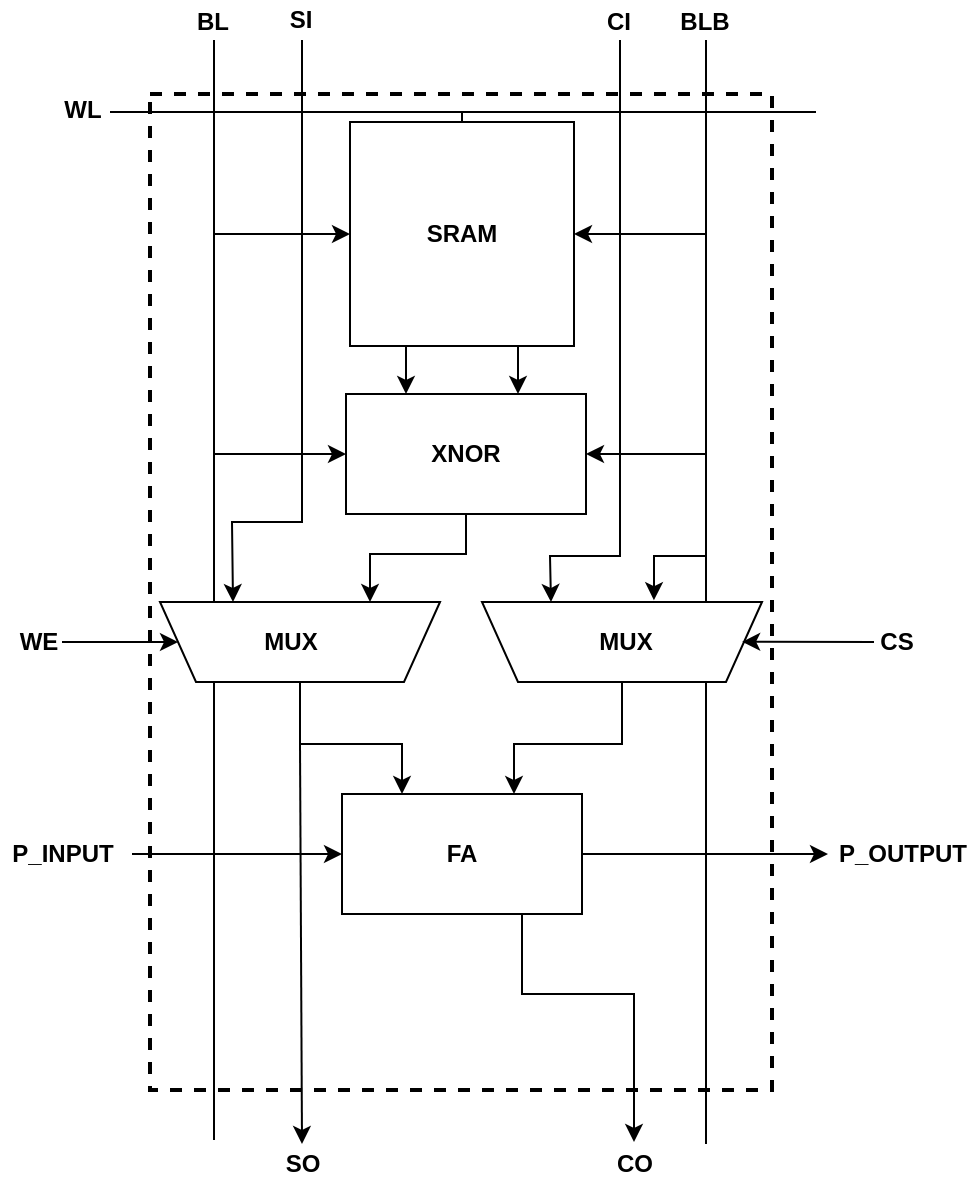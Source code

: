 <mxfile version="17.2.4" type="github">
  <diagram id="6HVer8RZPl2ibDI8MOXv" name="Page-1">
    <mxGraphModel dx="812" dy="475" grid="1" gridSize="1" guides="1" tooltips="1" connect="1" arrows="1" fold="1" page="1" pageScale="1" pageWidth="850" pageHeight="1100" math="0" shadow="0">
      <root>
        <mxCell id="0" />
        <mxCell id="1" parent="0" />
        <mxCell id="eAFTpIqPuFb2c6XRpZHR-206" value="" style="rounded=0;whiteSpace=wrap;html=1;fontColor=default;dashed=1;fillColor=none;strokeWidth=2;" vertex="1" parent="1">
          <mxGeometry x="150" y="49" width="311" height="498" as="geometry" />
        </mxCell>
        <mxCell id="eAFTpIqPuFb2c6XRpZHR-207" value="" style="endArrow=none;html=1;rounded=0;" edge="1" parent="1">
          <mxGeometry width="50" height="50" relative="1" as="geometry">
            <mxPoint x="130" y="58.0" as="sourcePoint" />
            <mxPoint x="483.0" y="58.0" as="targetPoint" />
          </mxGeometry>
        </mxCell>
        <mxCell id="eAFTpIqPuFb2c6XRpZHR-208" value="&lt;font face=&quot;Helvetica&quot;&gt;&lt;b&gt;SRAM&lt;/b&gt;&lt;/font&gt;" style="whiteSpace=wrap;html=1;aspect=fixed;" vertex="1" parent="1">
          <mxGeometry x="250" y="63" width="112" height="112" as="geometry" />
        </mxCell>
        <mxCell id="eAFTpIqPuFb2c6XRpZHR-209" value="&lt;font face=&quot;Helvetica&quot;&gt;&lt;b&gt;XNOR&lt;/b&gt;&lt;/font&gt;" style="rounded=0;whiteSpace=wrap;html=1;fontFamily=Times New Roman;" vertex="1" parent="1">
          <mxGeometry x="248" y="199" width="120" height="60" as="geometry" />
        </mxCell>
        <mxCell id="eAFTpIqPuFb2c6XRpZHR-210" value="&lt;font face=&quot;Helvetica&quot;&gt;&lt;b&gt;FA&lt;/b&gt;&lt;/font&gt;" style="rounded=0;whiteSpace=wrap;html=1;fontFamily=Times New Roman;" vertex="1" parent="1">
          <mxGeometry x="246" y="399" width="120" height="60" as="geometry" />
        </mxCell>
        <mxCell id="eAFTpIqPuFb2c6XRpZHR-211" value="" style="endArrow=classic;html=1;rounded=0;fontFamily=Times New Roman;exitX=0.25;exitY=1;exitDx=0;exitDy=0;entryX=0.25;entryY=0;entryDx=0;entryDy=0;" edge="1" source="eAFTpIqPuFb2c6XRpZHR-208" target="eAFTpIqPuFb2c6XRpZHR-209" parent="1">
          <mxGeometry width="50" height="50" relative="1" as="geometry">
            <mxPoint x="292" y="351" as="sourcePoint" />
            <mxPoint x="342" y="301" as="targetPoint" />
          </mxGeometry>
        </mxCell>
        <mxCell id="eAFTpIqPuFb2c6XRpZHR-212" value="" style="endArrow=classic;html=1;rounded=0;fontFamily=Times New Roman;exitX=0.75;exitY=1;exitDx=0;exitDy=0;" edge="1" source="eAFTpIqPuFb2c6XRpZHR-208" parent="1">
          <mxGeometry width="50" height="50" relative="1" as="geometry">
            <mxPoint x="279" y="176" as="sourcePoint" />
            <mxPoint x="334" y="199" as="targetPoint" />
          </mxGeometry>
        </mxCell>
        <mxCell id="eAFTpIqPuFb2c6XRpZHR-213" value="" style="endArrow=none;html=1;rounded=0;fontFamily=Times New Roman;" edge="1" parent="1">
          <mxGeometry width="50" height="50" relative="1" as="geometry">
            <mxPoint x="182" y="572" as="sourcePoint" />
            <mxPoint x="182" y="22" as="targetPoint" />
          </mxGeometry>
        </mxCell>
        <mxCell id="eAFTpIqPuFb2c6XRpZHR-214" value="" style="endArrow=none;html=1;rounded=0;fontFamily=Times New Roman;" edge="1" parent="1">
          <mxGeometry width="50" height="50" relative="1" as="geometry">
            <mxPoint x="428.0" y="574" as="sourcePoint" />
            <mxPoint x="428.0" y="22" as="targetPoint" />
          </mxGeometry>
        </mxCell>
        <mxCell id="eAFTpIqPuFb2c6XRpZHR-215" value="" style="shape=trapezoid;perimeter=trapezoidPerimeter;whiteSpace=wrap;html=1;fixedSize=1;fontFamily=Times New Roman;rotation=-180;size=18;" vertex="1" parent="1">
          <mxGeometry x="155" y="303" width="140" height="40" as="geometry" />
        </mxCell>
        <mxCell id="eAFTpIqPuFb2c6XRpZHR-216" value="" style="endArrow=classic;html=1;rounded=0;fontFamily=Times New Roman;exitX=0.5;exitY=1;exitDx=0;exitDy=0;entryX=0.25;entryY=1;entryDx=0;entryDy=0;" edge="1" source="eAFTpIqPuFb2c6XRpZHR-209" target="eAFTpIqPuFb2c6XRpZHR-215" parent="1">
          <mxGeometry width="50" height="50" relative="1" as="geometry">
            <mxPoint x="292" y="351" as="sourcePoint" />
            <mxPoint x="342" y="301" as="targetPoint" />
            <Array as="points">
              <mxPoint x="308" y="279" />
              <mxPoint x="260" y="279" />
            </Array>
          </mxGeometry>
        </mxCell>
        <mxCell id="eAFTpIqPuFb2c6XRpZHR-217" value="" style="endArrow=classic;html=1;rounded=0;entryX=0;entryY=0.5;entryDx=0;entryDy=0;" edge="1" target="eAFTpIqPuFb2c6XRpZHR-210" parent="1">
          <mxGeometry width="50" height="50" relative="1" as="geometry">
            <mxPoint x="141" y="429" as="sourcePoint" />
            <mxPoint x="260" y="433" as="targetPoint" />
          </mxGeometry>
        </mxCell>
        <mxCell id="eAFTpIqPuFb2c6XRpZHR-218" value="" style="endArrow=classic;html=1;rounded=0;exitX=0.5;exitY=0;exitDx=0;exitDy=0;entryX=0.25;entryY=0;entryDx=0;entryDy=0;" edge="1" source="eAFTpIqPuFb2c6XRpZHR-215" target="eAFTpIqPuFb2c6XRpZHR-210" parent="1">
          <mxGeometry width="50" height="50" relative="1" as="geometry">
            <mxPoint x="129" y="320" as="sourcePoint" />
            <mxPoint x="179" y="270" as="targetPoint" />
            <Array as="points">
              <mxPoint x="225" y="374" />
              <mxPoint x="276" y="374" />
            </Array>
          </mxGeometry>
        </mxCell>
        <mxCell id="eAFTpIqPuFb2c6XRpZHR-219" value="" style="endArrow=classic;html=1;rounded=0;exitX=0.5;exitY=0;exitDx=0;exitDy=0;entryX=0.25;entryY=0;entryDx=0;entryDy=0;" edge="1" source="eAFTpIqPuFb2c6XRpZHR-220" parent="1">
          <mxGeometry width="50" height="50" relative="1" as="geometry">
            <mxPoint x="379" y="341.5" as="sourcePoint" />
            <mxPoint x="332.0" y="399" as="targetPoint" />
            <Array as="points">
              <mxPoint x="386" y="374" />
              <mxPoint x="332" y="374" />
            </Array>
          </mxGeometry>
        </mxCell>
        <mxCell id="eAFTpIqPuFb2c6XRpZHR-220" value="" style="shape=trapezoid;perimeter=trapezoidPerimeter;whiteSpace=wrap;html=1;fixedSize=1;fontFamily=Times New Roman;rotation=-180;size=18;fontColor=default;" vertex="1" parent="1">
          <mxGeometry x="316" y="303" width="140" height="40" as="geometry" />
        </mxCell>
        <mxCell id="eAFTpIqPuFb2c6XRpZHR-221" value="" style="endArrow=classic;html=1;rounded=0;entryX=0.386;entryY=1.022;entryDx=0;entryDy=0;entryPerimeter=0;" edge="1" target="eAFTpIqPuFb2c6XRpZHR-220" parent="1">
          <mxGeometry width="50" height="50" relative="1" as="geometry">
            <mxPoint x="428.0" y="280" as="sourcePoint" />
            <mxPoint x="190" y="119" as="targetPoint" />
            <Array as="points">
              <mxPoint x="402" y="280" />
              <mxPoint x="402" y="297" />
            </Array>
          </mxGeometry>
        </mxCell>
        <mxCell id="eAFTpIqPuFb2c6XRpZHR-222" value="" style="endArrow=classic;html=1;rounded=0;entryX=0;entryY=0.5;entryDx=0;entryDy=0;" edge="1" target="eAFTpIqPuFb2c6XRpZHR-208" parent="1">
          <mxGeometry width="50" height="50" relative="1" as="geometry">
            <mxPoint x="182" y="119" as="sourcePoint" />
            <mxPoint x="349" y="40" as="targetPoint" />
          </mxGeometry>
        </mxCell>
        <mxCell id="eAFTpIqPuFb2c6XRpZHR-223" value="" style="endArrow=classic;html=1;rounded=0;entryX=1;entryY=0.5;entryDx=0;entryDy=0;" edge="1" target="eAFTpIqPuFb2c6XRpZHR-208" parent="1">
          <mxGeometry width="50" height="50" relative="1" as="geometry">
            <mxPoint x="428.0" y="119" as="sourcePoint" />
            <mxPoint x="325" y="45" as="targetPoint" />
          </mxGeometry>
        </mxCell>
        <mxCell id="eAFTpIqPuFb2c6XRpZHR-224" value="" style="endArrow=classic;html=1;rounded=0;entryX=0;entryY=0.5;entryDx=0;entryDy=0;" edge="1" target="eAFTpIqPuFb2c6XRpZHR-209" parent="1">
          <mxGeometry width="50" height="50" relative="1" as="geometry">
            <mxPoint x="182" y="229" as="sourcePoint" />
            <mxPoint x="283" y="162" as="targetPoint" />
          </mxGeometry>
        </mxCell>
        <mxCell id="eAFTpIqPuFb2c6XRpZHR-225" value="" style="endArrow=classic;html=1;rounded=0;entryX=1;entryY=0.5;entryDx=0;entryDy=0;" edge="1" target="eAFTpIqPuFb2c6XRpZHR-209" parent="1">
          <mxGeometry width="50" height="50" relative="1" as="geometry">
            <mxPoint x="428.0" y="229" as="sourcePoint" />
            <mxPoint x="343" y="187" as="targetPoint" />
          </mxGeometry>
        </mxCell>
        <mxCell id="eAFTpIqPuFb2c6XRpZHR-226" value="" style="endArrow=classic;html=1;rounded=0;" edge="1" parent="1">
          <mxGeometry width="50" height="50" relative="1" as="geometry">
            <mxPoint x="225" y="374" as="sourcePoint" />
            <mxPoint x="226" y="574" as="targetPoint" />
          </mxGeometry>
        </mxCell>
        <mxCell id="eAFTpIqPuFb2c6XRpZHR-227" value="" style="endArrow=classic;html=1;rounded=0;exitX=0.75;exitY=1;exitDx=0;exitDy=0;" edge="1" source="eAFTpIqPuFb2c6XRpZHR-210" parent="1">
          <mxGeometry width="50" height="50" relative="1" as="geometry">
            <mxPoint x="316" y="478" as="sourcePoint" />
            <mxPoint x="392.0" y="573" as="targetPoint" />
            <Array as="points">
              <mxPoint x="336" y="499" />
              <mxPoint x="392" y="499" />
            </Array>
          </mxGeometry>
        </mxCell>
        <mxCell id="eAFTpIqPuFb2c6XRpZHR-228" value="" style="endArrow=classic;html=1;rounded=0;exitX=1;exitY=0.5;exitDx=0;exitDy=0;" edge="1" source="eAFTpIqPuFb2c6XRpZHR-210" parent="1">
          <mxGeometry width="50" height="50" relative="1" as="geometry">
            <mxPoint x="318" y="493" as="sourcePoint" />
            <mxPoint x="489" y="429" as="targetPoint" />
          </mxGeometry>
        </mxCell>
        <mxCell id="eAFTpIqPuFb2c6XRpZHR-229" value="" style="endArrow=none;html=1;rounded=0;entryX=0.5;entryY=0;entryDx=0;entryDy=0;" edge="1" target="eAFTpIqPuFb2c6XRpZHR-208" parent="1">
          <mxGeometry width="50" height="50" relative="1" as="geometry">
            <mxPoint x="306" y="58.0" as="sourcePoint" />
            <mxPoint x="295" y="66" as="targetPoint" />
          </mxGeometry>
        </mxCell>
        <mxCell id="eAFTpIqPuFb2c6XRpZHR-230" value="" style="endArrow=classic;html=1;rounded=0;" edge="1" parent="1">
          <mxGeometry width="50" height="50" relative="1" as="geometry">
            <mxPoint x="226" y="22" as="sourcePoint" />
            <mxPoint x="191.5" y="303" as="targetPoint" />
            <Array as="points">
              <mxPoint x="226" y="263" />
              <mxPoint x="191" y="263" />
            </Array>
          </mxGeometry>
        </mxCell>
        <mxCell id="eAFTpIqPuFb2c6XRpZHR-231" value="" style="endArrow=classic;html=1;rounded=0;" edge="1" parent="1">
          <mxGeometry width="50" height="50" relative="1" as="geometry">
            <mxPoint x="385" y="22" as="sourcePoint" />
            <mxPoint x="350.5" y="303" as="targetPoint" />
            <Array as="points">
              <mxPoint x="385" y="280" />
              <mxPoint x="350" y="280" />
            </Array>
          </mxGeometry>
        </mxCell>
        <mxCell id="eAFTpIqPuFb2c6XRpZHR-232" value="" style="endArrow=classic;html=1;rounded=0;fontColor=default;entryX=1;entryY=0.5;entryDx=0;entryDy=0;" edge="1" target="eAFTpIqPuFb2c6XRpZHR-215" parent="1">
          <mxGeometry width="50" height="50" relative="1" as="geometry">
            <mxPoint x="106" y="323" as="sourcePoint" />
            <mxPoint x="209" y="249" as="targetPoint" />
          </mxGeometry>
        </mxCell>
        <mxCell id="eAFTpIqPuFb2c6XRpZHR-233" value="" style="endArrow=classic;html=1;rounded=0;fontColor=default;entryX=0.952;entryY=0.55;entryDx=0;entryDy=0;entryPerimeter=0;" edge="1" target="eAFTpIqPuFb2c6XRpZHR-206" parent="1">
          <mxGeometry width="50" height="50" relative="1" as="geometry">
            <mxPoint x="512.0" y="323" as="sourcePoint" />
            <mxPoint x="355" y="227" as="targetPoint" />
          </mxGeometry>
        </mxCell>
        <mxCell id="eAFTpIqPuFb2c6XRpZHR-234" value="&lt;b&gt;MUX&lt;/b&gt;" style="rounded=0;whiteSpace=wrap;html=1;dashed=1;labelBackgroundColor=none;fontColor=default;fillColor=none;strokeColor=none;" vertex="1" parent="1">
          <mxGeometry x="356" y="311" width="64" height="23" as="geometry" />
        </mxCell>
        <mxCell id="eAFTpIqPuFb2c6XRpZHR-235" value="&lt;b&gt;MUX&lt;/b&gt;" style="rounded=0;whiteSpace=wrap;html=1;dashed=1;labelBackgroundColor=none;fontFamily=Helvetica;fontColor=default;fillColor=none;strokeColor=none;" vertex="1" parent="1">
          <mxGeometry x="179" y="306.5" width="83" height="33" as="geometry" />
        </mxCell>
        <mxCell id="eAFTpIqPuFb2c6XRpZHR-236" value="&lt;b&gt;SI&lt;/b&gt;" style="text;html=1;align=center;verticalAlign=middle;resizable=0;points=[];autosize=1;strokeColor=none;fillColor=none;fontFamily=Helvetica;fontColor=default;" vertex="1" parent="1">
          <mxGeometry x="214" y="2" width="22" height="19" as="geometry" />
        </mxCell>
        <mxCell id="eAFTpIqPuFb2c6XRpZHR-237" value="&lt;b&gt;CI&lt;/b&gt;" style="text;html=1;align=center;verticalAlign=middle;resizable=0;points=[];autosize=1;strokeColor=none;fillColor=none;fontFamily=Helvetica;fontColor=default;" vertex="1" parent="1">
          <mxGeometry x="372" y="3" width="23" height="19" as="geometry" />
        </mxCell>
        <mxCell id="eAFTpIqPuFb2c6XRpZHR-238" value="&lt;b&gt;BLB&lt;/b&gt;" style="text;html=1;align=center;verticalAlign=middle;resizable=0;points=[];autosize=1;strokeColor=none;fillColor=none;fontFamily=Helvetica;fontColor=default;" vertex="1" parent="1">
          <mxGeometry x="410" y="3" width="34" height="19" as="geometry" />
        </mxCell>
        <mxCell id="eAFTpIqPuFb2c6XRpZHR-239" value="&lt;b&gt;BL&lt;/b&gt;" style="text;html=1;align=center;verticalAlign=middle;resizable=0;points=[];autosize=1;strokeColor=none;fillColor=none;fontFamily=Helvetica;fontColor=default;" vertex="1" parent="1">
          <mxGeometry x="168" y="3" width="26" height="19" as="geometry" />
        </mxCell>
        <mxCell id="eAFTpIqPuFb2c6XRpZHR-240" value="&lt;b&gt;WL&lt;/b&gt;" style="text;html=1;align=center;verticalAlign=middle;resizable=0;points=[];autosize=1;strokeColor=none;fillColor=none;fontFamily=Helvetica;fontColor=default;" vertex="1" parent="1">
          <mxGeometry x="101" y="47" width="29" height="19" as="geometry" />
        </mxCell>
        <mxCell id="eAFTpIqPuFb2c6XRpZHR-241" value="&lt;b&gt;WE&lt;/b&gt;" style="text;html=1;align=center;verticalAlign=middle;resizable=0;points=[];autosize=1;strokeColor=none;fillColor=none;fontFamily=Helvetica;fontColor=default;" vertex="1" parent="1">
          <mxGeometry x="79" y="313" width="29" height="19" as="geometry" />
        </mxCell>
        <mxCell id="eAFTpIqPuFb2c6XRpZHR-242" value="&lt;b&gt;CS&lt;/b&gt;" style="text;html=1;align=center;verticalAlign=middle;resizable=0;points=[];autosize=1;strokeColor=none;fillColor=none;fontFamily=Helvetica;fontColor=default;" vertex="1" parent="1">
          <mxGeometry x="509" y="313" width="27" height="19" as="geometry" />
        </mxCell>
        <mxCell id="eAFTpIqPuFb2c6XRpZHR-243" value="&lt;b&gt;P_INPUT&lt;/b&gt;" style="text;html=1;align=center;verticalAlign=middle;resizable=0;points=[];autosize=1;strokeColor=none;fillColor=none;fontFamily=Helvetica;fontColor=default;" vertex="1" parent="1">
          <mxGeometry x="75" y="419.5" width="62" height="19" as="geometry" />
        </mxCell>
        <mxCell id="eAFTpIqPuFb2c6XRpZHR-244" value="&lt;b&gt;P_OUTPUT&lt;/b&gt;" style="text;html=1;align=center;verticalAlign=middle;resizable=0;points=[];autosize=1;strokeColor=none;fillColor=none;fontFamily=Helvetica;fontColor=default;" vertex="1" parent="1">
          <mxGeometry x="488" y="419.5" width="75" height="19" as="geometry" />
        </mxCell>
        <mxCell id="eAFTpIqPuFb2c6XRpZHR-245" value="&lt;b&gt;SO&lt;/b&gt;" style="text;html=1;align=center;verticalAlign=middle;resizable=0;points=[];autosize=1;strokeColor=none;fillColor=none;fontFamily=Helvetica;fontColor=default;" vertex="1" parent="1">
          <mxGeometry x="212" y="574" width="28" height="19" as="geometry" />
        </mxCell>
        <mxCell id="eAFTpIqPuFb2c6XRpZHR-246" value="&lt;b&gt;CO&lt;/b&gt;" style="text;html=1;align=center;verticalAlign=middle;resizable=0;points=[];autosize=1;strokeColor=none;fillColor=none;fontFamily=Helvetica;fontColor=default;" vertex="1" parent="1">
          <mxGeometry x="377" y="574" width="29" height="19" as="geometry" />
        </mxCell>
      </root>
    </mxGraphModel>
  </diagram>
</mxfile>
